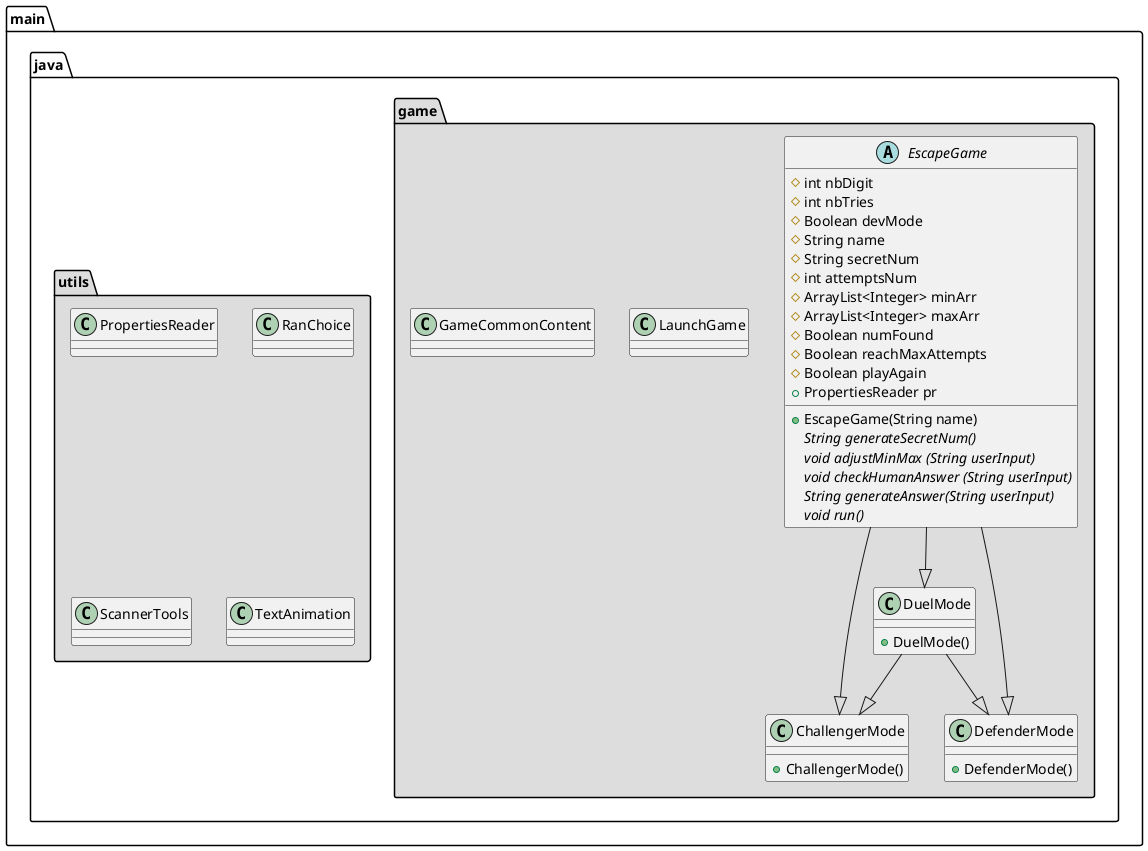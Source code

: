 @startuml
/' Start UML Class '/
package "main.java.game" #DDDDDD {
    abstract class EscapeGame {
        #int nbDigit
        #int nbTries
        #Boolean devMode
        #String name
        #String secretNum
        #int attemptsNum
        #ArrayList<Integer> minArr
        #ArrayList<Integer> maxArr
        #Boolean numFound
        #Boolean reachMaxAttempts
        #Boolean playAgain
        +PropertiesReader pr

        +EscapeGame(String name)
        {abstract} String generateSecretNum()
        {abstract} void adjustMinMax (String userInput)
        {abstract} void checkHumanAnswer (String userInput)
        {abstract} String generateAnswer(String userInput)
        {abstract} void run()
    }

    class ChallengerMode {
        +ChallengerMode()
    }

    class DefenderMode {
        +DefenderMode()
    }

    class DuelMode {
        +DuelMode()
    }

    class LaunchGame {
    }

    class GameCommonContent {
    }

    EscapeGame --|> ChallengerMode
    EscapeGame --|> DefenderMode
    EscapeGame --|> DuelMode
    DuelMode --|> ChallengerMode
    DuelMode --|> DefenderMode

}
package "main.java.utils" #DDDDDD {
    class PropertiesReader {
    }
    class RanChoice {
    }
    class ScannerTools {
    }
    class TextAnimation {
    }
}
@enduml